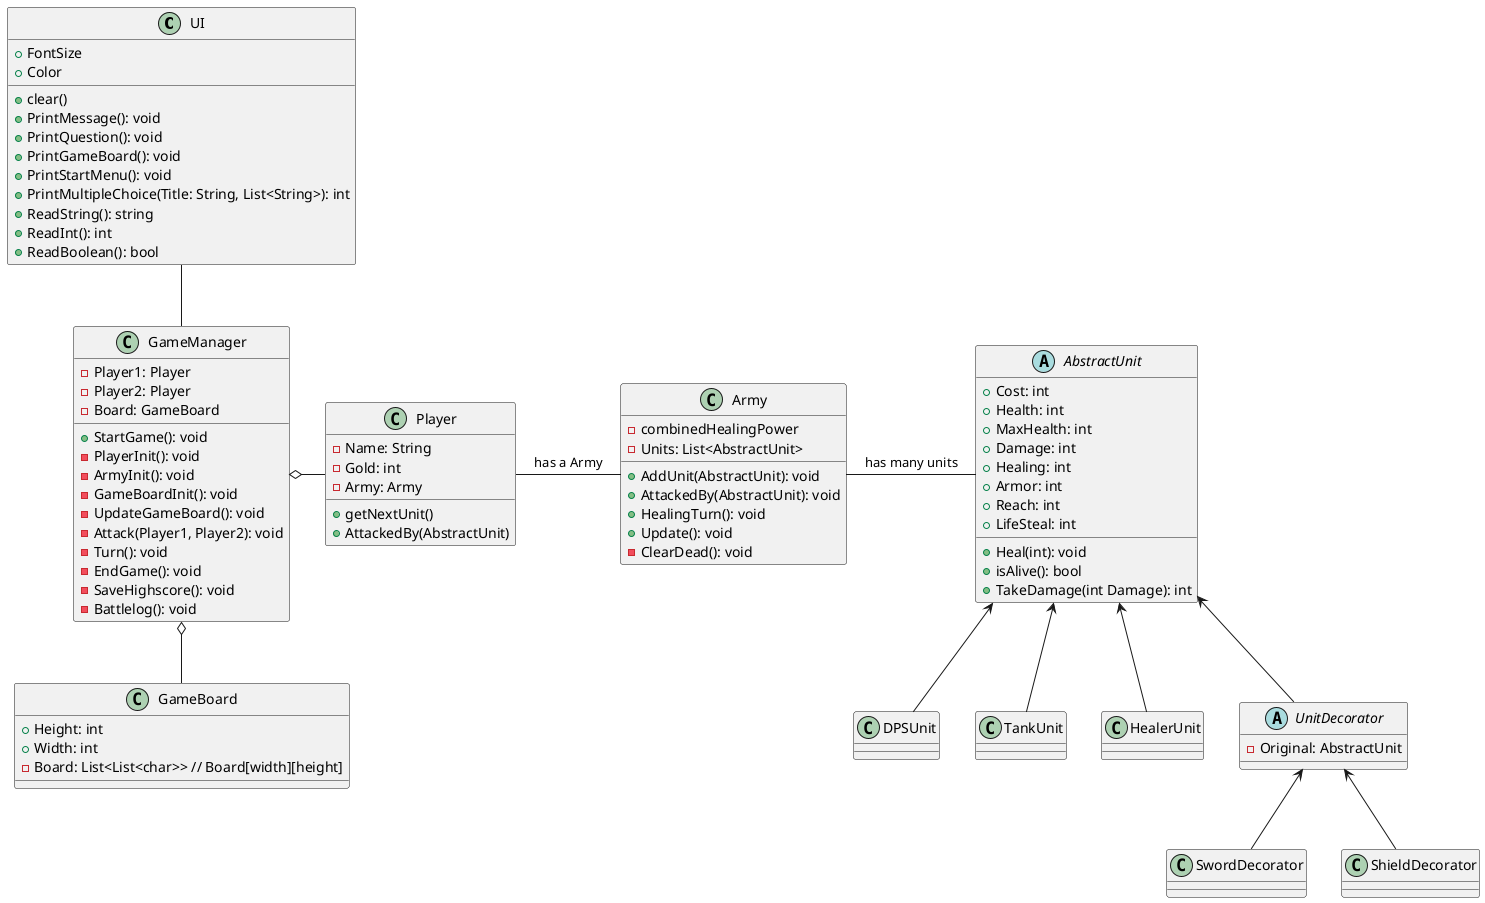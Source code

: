@startuml
'https://plantuml.com/class-diagram
class UI{
+ FontSize
+ Color
+ clear()
+ PrintMessage(): void
+ PrintQuestion(): void
+ PrintGameBoard(): void
+ PrintStartMenu(): void
+ PrintMultipleChoice(Title: String, List<String>): int
+ ReadString(): string
+ ReadInt(): int
+ ReadBoolean(): bool
}
class GameManager{
- Player1: Player
- Player2: Player
- Board: GameBoard 
+ StartGame(): void
- PlayerInit(): void
- ArmyInit(): void
- GameBoardInit(): void
- UpdateGameBoard(): void
- Attack(Player1, Player2): void
- Turn(): void
- EndGame(): void
- SaveHighscore(): void
- Battlelog(): void
}
class GameBoard{
+ Height: int
+ Width: int
- Board: List<List<char>> // Board[width][height]
}


class Army {
- combinedHealingPower
- Units: List<AbstractUnit>
+ AddUnit(AbstractUnit): void
+ AttackedBy(AbstractUnit): void
+ HealingTurn(): void
+ Update(): void
- ClearDead(): void
}
class Player{
- Name: String
- Gold: int
- Army: Army
+ getNextUnit()
+ AttackedBy(AbstractUnit)
}

abstract class AbstractUnit{
+ Cost: int
+ Health: int
+ MaxHealth: int
+ Damage: int
+ Healing: int
+ Armor: int
+ Reach: int
+ Heal(int): void
+ LifeSteal: int
+ isAlive(): bool
+ TakeDamage(int Damage): int
}
class DPSUnit
class TankUnit
class HealerUnit
abstract class UnitDecorator{
- Original: AbstractUnit
}
class SwordDecorator
class ShieldDecorator

UI -- GameManager
GameManager o- Player
GameManager o-- GameBoard
Player - Army : has a Army
Army - AbstractUnit : has many units
AbstractUnit <-- DPSUnit
AbstractUnit <-- TankUnit
AbstractUnit <-- HealerUnit
AbstractUnit <-- UnitDecorator
UnitDecorator <-- ShieldDecorator
UnitDecorator <-- SwordDecorator



@enduml